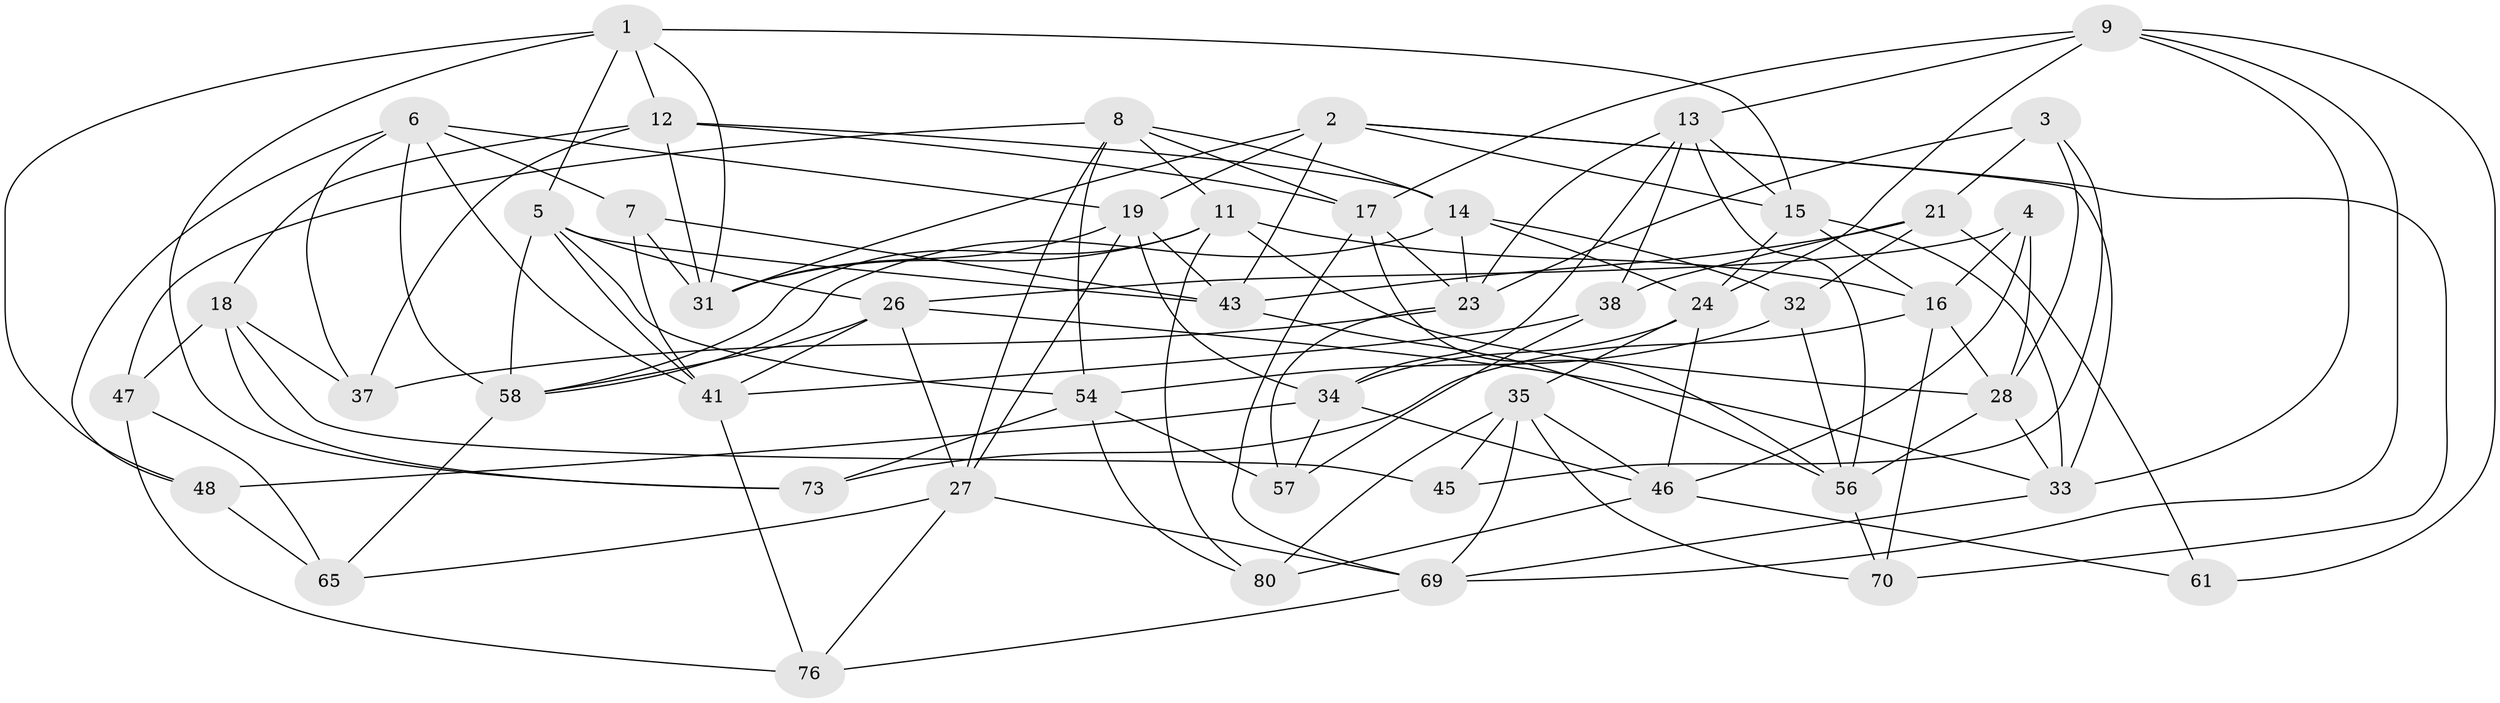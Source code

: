 // original degree distribution, {4: 1.0}
// Generated by graph-tools (version 1.1) at 2025/11/02/27/25 16:11:49]
// undirected, 48 vertices, 126 edges
graph export_dot {
graph [start="1"]
  node [color=gray90,style=filled];
  1 [super="+42"];
  2 [super="+71"];
  3;
  4;
  5 [super="+25"];
  6 [super="+10"];
  7;
  8 [super="+67"];
  9 [super="+79"];
  11 [super="+77"];
  12 [super="+20"];
  13 [super="+51"];
  14 [super="+39"];
  15 [super="+55"];
  16 [super="+40"];
  17 [super="+30"];
  18 [super="+52"];
  19 [super="+22"];
  21 [super="+64"];
  23 [super="+75"];
  24 [super="+49"];
  26 [super="+59"];
  27 [super="+29"];
  28 [super="+66"];
  31 [super="+68"];
  32;
  33 [super="+53"];
  34 [super="+36"];
  35 [super="+44"];
  37;
  38;
  41 [super="+50"];
  43 [super="+72"];
  45;
  46 [super="+62"];
  47;
  48;
  54 [super="+74"];
  56 [super="+63"];
  57;
  58 [super="+60"];
  61;
  65;
  69 [super="+78"];
  70;
  73;
  76;
  80;
  1 -- 73;
  1 -- 48;
  1 -- 12;
  1 -- 31;
  1 -- 5;
  1 -- 15;
  2 -- 33;
  2 -- 15;
  2 -- 70;
  2 -- 43;
  2 -- 19;
  2 -- 31;
  3 -- 23;
  3 -- 28;
  3 -- 45;
  3 -- 21;
  4 -- 26;
  4 -- 16;
  4 -- 28;
  4 -- 46;
  5 -- 26;
  5 -- 54;
  5 -- 41;
  5 -- 43;
  5 -- 58;
  6 -- 58;
  6 -- 41;
  6 -- 7;
  6 -- 48;
  6 -- 19;
  6 -- 37;
  7 -- 43;
  7 -- 41;
  7 -- 31;
  8 -- 27;
  8 -- 14;
  8 -- 11;
  8 -- 47;
  8 -- 17;
  8 -- 54;
  9 -- 61;
  9 -- 13;
  9 -- 24;
  9 -- 17;
  9 -- 33;
  9 -- 69;
  11 -- 16;
  11 -- 58;
  11 -- 28;
  11 -- 80;
  11 -- 31;
  12 -- 18;
  12 -- 14;
  12 -- 31;
  12 -- 17;
  12 -- 37;
  13 -- 15;
  13 -- 38;
  13 -- 34;
  13 -- 23;
  13 -- 56;
  14 -- 24;
  14 -- 23;
  14 -- 32;
  14 -- 58;
  15 -- 16;
  15 -- 24;
  15 -- 33;
  16 -- 70;
  16 -- 73;
  16 -- 28;
  17 -- 69;
  17 -- 23;
  17 -- 56;
  18 -- 45 [weight=2];
  18 -- 37;
  18 -- 73;
  18 -- 47;
  19 -- 43;
  19 -- 34;
  19 -- 27;
  19 -- 31;
  21 -- 32;
  21 -- 61 [weight=2];
  21 -- 43;
  21 -- 38;
  23 -- 57;
  23 -- 37;
  24 -- 35;
  24 -- 34;
  24 -- 46;
  26 -- 33;
  26 -- 41;
  26 -- 27;
  26 -- 58;
  27 -- 65;
  27 -- 76;
  27 -- 69;
  28 -- 33;
  28 -- 56;
  32 -- 56;
  32 -- 54;
  33 -- 69;
  34 -- 48;
  34 -- 57;
  34 -- 46;
  35 -- 69;
  35 -- 80;
  35 -- 70;
  35 -- 45;
  35 -- 46;
  38 -- 57;
  38 -- 41;
  41 -- 76;
  43 -- 56;
  46 -- 80;
  46 -- 61;
  47 -- 65;
  47 -- 76;
  48 -- 65;
  54 -- 80;
  54 -- 57;
  54 -- 73;
  56 -- 70;
  58 -- 65;
  69 -- 76;
}

